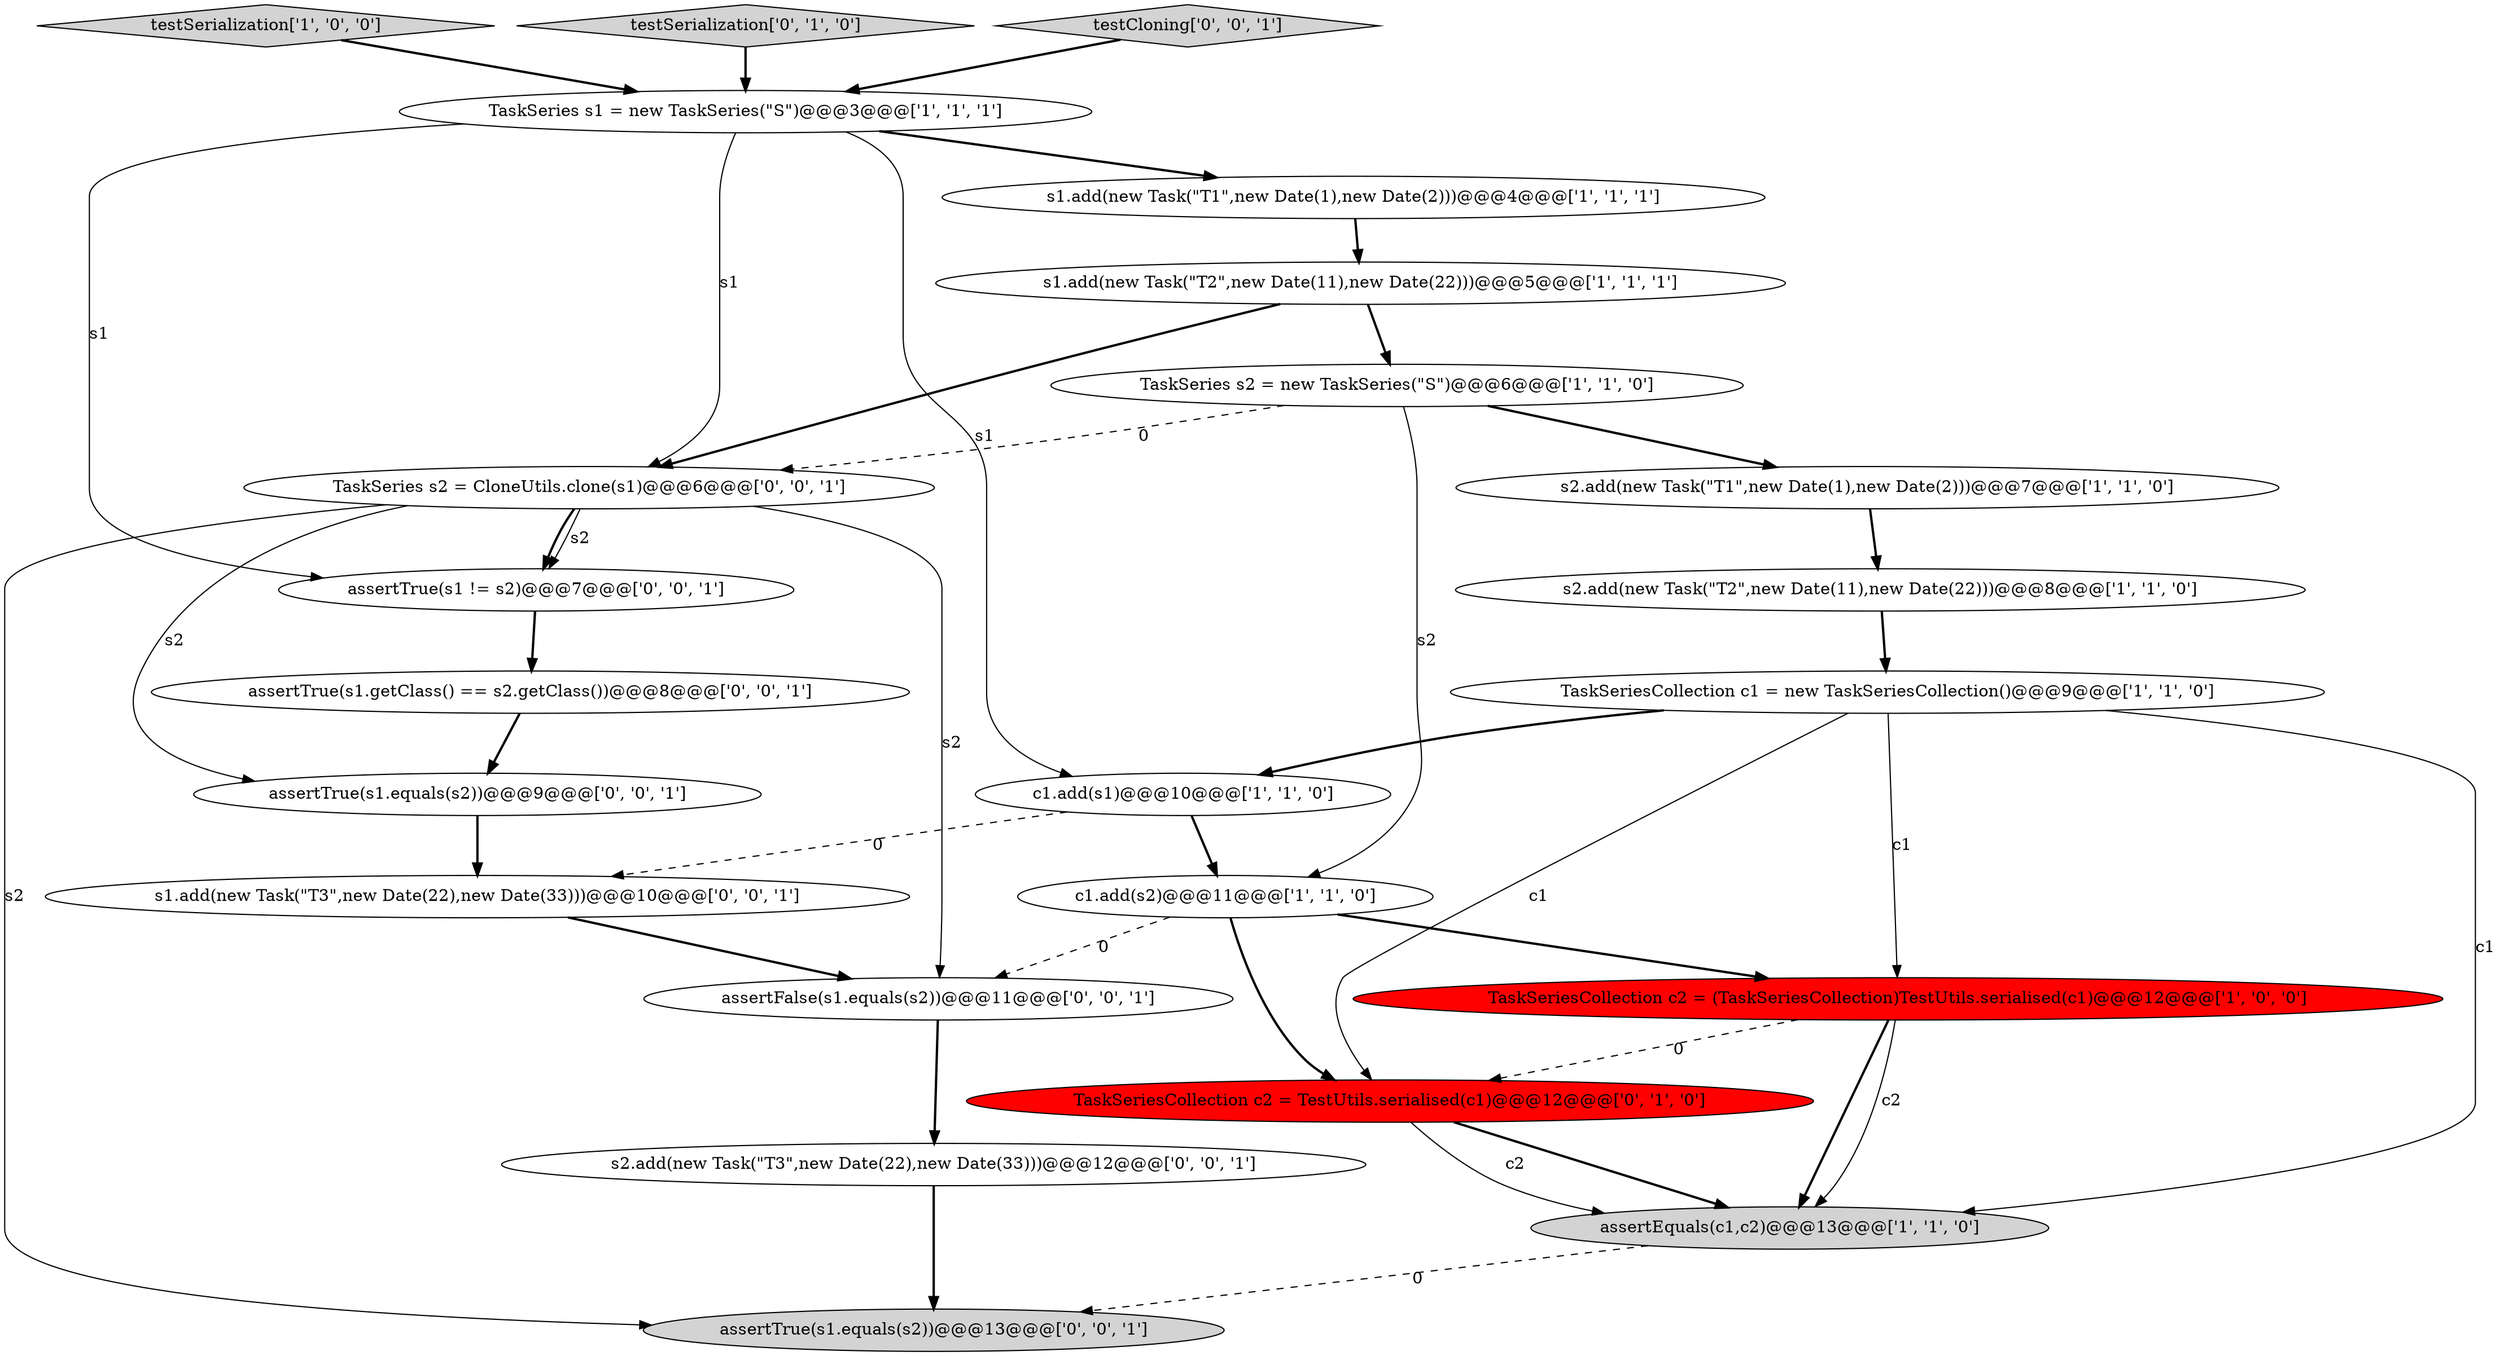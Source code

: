 digraph {
21 [style = filled, label = "assertTrue(s1.equals(s2))@@@9@@@['0', '0', '1']", fillcolor = white, shape = ellipse image = "AAA0AAABBB3BBB"];
7 [style = filled, label = "s2.add(new Task(\"T1\",new Date(1),new Date(2)))@@@7@@@['1', '1', '0']", fillcolor = white, shape = ellipse image = "AAA0AAABBB1BBB"];
1 [style = filled, label = "assertEquals(c1,c2)@@@13@@@['1', '1', '0']", fillcolor = lightgray, shape = ellipse image = "AAA0AAABBB1BBB"];
9 [style = filled, label = "TaskSeries s2 = new TaskSeries(\"S\")@@@6@@@['1', '1', '0']", fillcolor = white, shape = ellipse image = "AAA0AAABBB1BBB"];
2 [style = filled, label = "testSerialization['1', '0', '0']", fillcolor = lightgray, shape = diamond image = "AAA0AAABBB1BBB"];
3 [style = filled, label = "TaskSeriesCollection c2 = (TaskSeriesCollection)TestUtils.serialised(c1)@@@12@@@['1', '0', '0']", fillcolor = red, shape = ellipse image = "AAA1AAABBB1BBB"];
12 [style = filled, label = "TaskSeriesCollection c2 = TestUtils.serialised(c1)@@@12@@@['0', '1', '0']", fillcolor = red, shape = ellipse image = "AAA1AAABBB2BBB"];
13 [style = filled, label = "testSerialization['0', '1', '0']", fillcolor = lightgray, shape = diamond image = "AAA0AAABBB2BBB"];
15 [style = filled, label = "TaskSeries s2 = CloneUtils.clone(s1)@@@6@@@['0', '0', '1']", fillcolor = white, shape = ellipse image = "AAA0AAABBB3BBB"];
5 [style = filled, label = "c1.add(s1)@@@10@@@['1', '1', '0']", fillcolor = white, shape = ellipse image = "AAA0AAABBB1BBB"];
14 [style = filled, label = "s2.add(new Task(\"T3\",new Date(22),new Date(33)))@@@12@@@['0', '0', '1']", fillcolor = white, shape = ellipse image = "AAA0AAABBB3BBB"];
16 [style = filled, label = "testCloning['0', '0', '1']", fillcolor = lightgray, shape = diamond image = "AAA0AAABBB3BBB"];
6 [style = filled, label = "s1.add(new Task(\"T1\",new Date(1),new Date(2)))@@@4@@@['1', '1', '1']", fillcolor = white, shape = ellipse image = "AAA0AAABBB1BBB"];
20 [style = filled, label = "s1.add(new Task(\"T3\",new Date(22),new Date(33)))@@@10@@@['0', '0', '1']", fillcolor = white, shape = ellipse image = "AAA0AAABBB3BBB"];
11 [style = filled, label = "TaskSeriesCollection c1 = new TaskSeriesCollection()@@@9@@@['1', '1', '0']", fillcolor = white, shape = ellipse image = "AAA0AAABBB1BBB"];
17 [style = filled, label = "assertTrue(s1.equals(s2))@@@13@@@['0', '0', '1']", fillcolor = lightgray, shape = ellipse image = "AAA0AAABBB3BBB"];
4 [style = filled, label = "s2.add(new Task(\"T2\",new Date(11),new Date(22)))@@@8@@@['1', '1', '0']", fillcolor = white, shape = ellipse image = "AAA0AAABBB1BBB"];
18 [style = filled, label = "assertTrue(s1 != s2)@@@7@@@['0', '0', '1']", fillcolor = white, shape = ellipse image = "AAA0AAABBB3BBB"];
8 [style = filled, label = "c1.add(s2)@@@11@@@['1', '1', '0']", fillcolor = white, shape = ellipse image = "AAA0AAABBB1BBB"];
22 [style = filled, label = "assertFalse(s1.equals(s2))@@@11@@@['0', '0', '1']", fillcolor = white, shape = ellipse image = "AAA0AAABBB3BBB"];
10 [style = filled, label = "TaskSeries s1 = new TaskSeries(\"S\")@@@3@@@['1', '1', '1']", fillcolor = white, shape = ellipse image = "AAA0AAABBB1BBB"];
0 [style = filled, label = "s1.add(new Task(\"T2\",new Date(11),new Date(22)))@@@5@@@['1', '1', '1']", fillcolor = white, shape = ellipse image = "AAA0AAABBB1BBB"];
19 [style = filled, label = "assertTrue(s1.getClass() == s2.getClass())@@@8@@@['0', '0', '1']", fillcolor = white, shape = ellipse image = "AAA0AAABBB3BBB"];
13->10 [style = bold, label=""];
5->8 [style = bold, label=""];
0->9 [style = bold, label=""];
3->1 [style = bold, label=""];
16->10 [style = bold, label=""];
15->17 [style = solid, label="s2"];
10->18 [style = solid, label="s1"];
8->3 [style = bold, label=""];
18->19 [style = bold, label=""];
14->17 [style = bold, label=""];
6->0 [style = bold, label=""];
10->15 [style = solid, label="s1"];
7->4 [style = bold, label=""];
9->7 [style = bold, label=""];
2->10 [style = bold, label=""];
12->1 [style = bold, label=""];
15->18 [style = bold, label=""];
10->6 [style = bold, label=""];
15->22 [style = solid, label="s2"];
0->15 [style = bold, label=""];
5->20 [style = dashed, label="0"];
20->22 [style = bold, label=""];
15->21 [style = solid, label="s2"];
11->12 [style = solid, label="c1"];
8->22 [style = dashed, label="0"];
11->5 [style = bold, label=""];
1->17 [style = dashed, label="0"];
21->20 [style = bold, label=""];
3->12 [style = dashed, label="0"];
9->15 [style = dashed, label="0"];
11->1 [style = solid, label="c1"];
22->14 [style = bold, label=""];
4->11 [style = bold, label=""];
9->8 [style = solid, label="s2"];
11->3 [style = solid, label="c1"];
15->18 [style = solid, label="s2"];
10->5 [style = solid, label="s1"];
8->12 [style = bold, label=""];
12->1 [style = solid, label="c2"];
3->1 [style = solid, label="c2"];
19->21 [style = bold, label=""];
}

